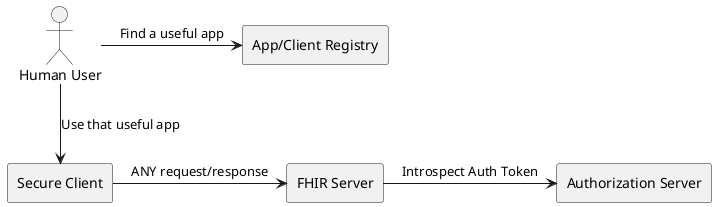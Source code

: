 @startuml
actor "Human User" as User
agent "App/Client Registry" as Registry
agent "Secure Client" as Client
agent "FHIR Server" as Server
agent "Authorization Server" as Auth

User -> Registry : Find a useful app
User -down-> Client : Use that useful app
Client -> Server : ANY request/response
Server -> Auth: Introspect Auth Token
@enduml

